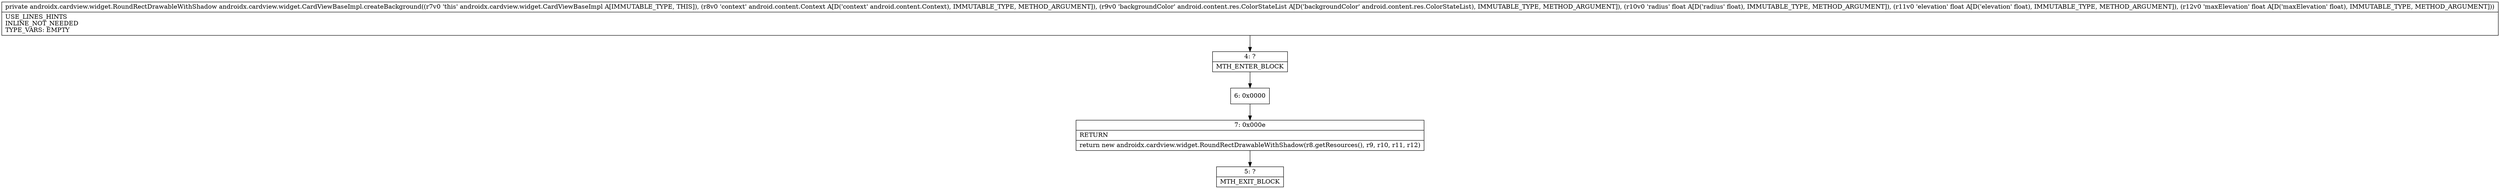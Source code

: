 digraph "CFG forandroidx.cardview.widget.CardViewBaseImpl.createBackground(Landroid\/content\/Context;Landroid\/content\/res\/ColorStateList;FFF)Landroidx\/cardview\/widget\/RoundRectDrawableWithShadow;" {
Node_4 [shape=record,label="{4\:\ ?|MTH_ENTER_BLOCK\l}"];
Node_6 [shape=record,label="{6\:\ 0x0000}"];
Node_7 [shape=record,label="{7\:\ 0x000e|RETURN\l|return new androidx.cardview.widget.RoundRectDrawableWithShadow(r8.getResources(), r9, r10, r11, r12)\l}"];
Node_5 [shape=record,label="{5\:\ ?|MTH_EXIT_BLOCK\l}"];
MethodNode[shape=record,label="{private androidx.cardview.widget.RoundRectDrawableWithShadow androidx.cardview.widget.CardViewBaseImpl.createBackground((r7v0 'this' androidx.cardview.widget.CardViewBaseImpl A[IMMUTABLE_TYPE, THIS]), (r8v0 'context' android.content.Context A[D('context' android.content.Context), IMMUTABLE_TYPE, METHOD_ARGUMENT]), (r9v0 'backgroundColor' android.content.res.ColorStateList A[D('backgroundColor' android.content.res.ColorStateList), IMMUTABLE_TYPE, METHOD_ARGUMENT]), (r10v0 'radius' float A[D('radius' float), IMMUTABLE_TYPE, METHOD_ARGUMENT]), (r11v0 'elevation' float A[D('elevation' float), IMMUTABLE_TYPE, METHOD_ARGUMENT]), (r12v0 'maxElevation' float A[D('maxElevation' float), IMMUTABLE_TYPE, METHOD_ARGUMENT]))  | USE_LINES_HINTS\lINLINE_NOT_NEEDED\lTYPE_VARS: EMPTY\l}"];
MethodNode -> Node_4;Node_4 -> Node_6;
Node_6 -> Node_7;
Node_7 -> Node_5;
}

